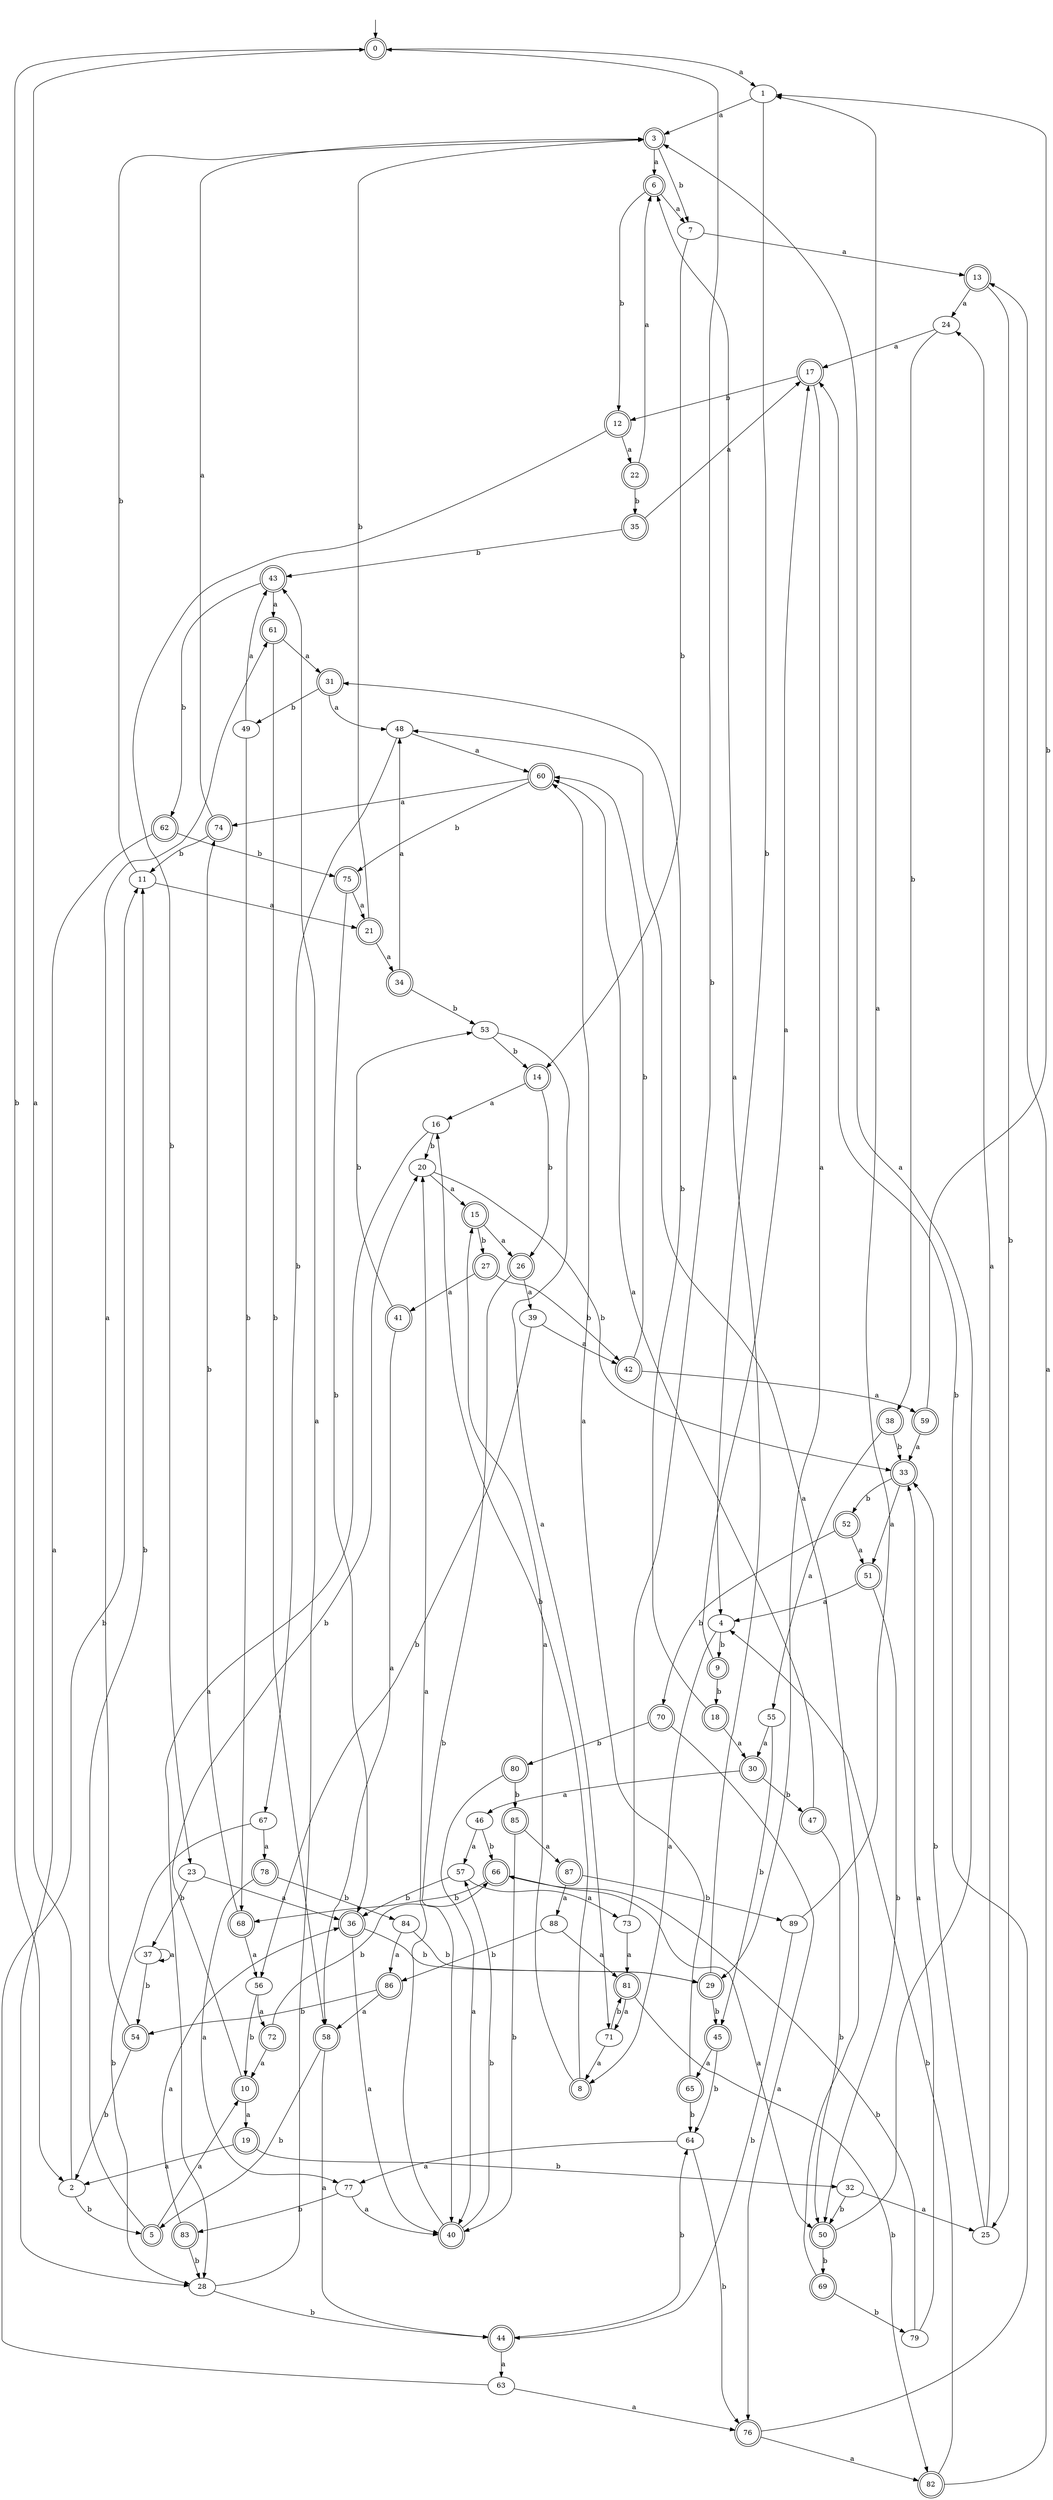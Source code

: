 digraph RandomDFA {
  __start0 [label="", shape=none];
  __start0 -> 0 [label=""];
  0 [shape=circle] [shape=doublecircle]
  0 -> 1 [label="a"]
  0 -> 2 [label="b"]
  1
  1 -> 3 [label="a"]
  1 -> 4 [label="b"]
  2
  2 -> 0 [label="a"]
  2 -> 5 [label="b"]
  3 [shape=doublecircle]
  3 -> 6 [label="a"]
  3 -> 7 [label="b"]
  4
  4 -> 8 [label="a"]
  4 -> 9 [label="b"]
  5 [shape=doublecircle]
  5 -> 10 [label="a"]
  5 -> 11 [label="b"]
  6 [shape=doublecircle]
  6 -> 7 [label="a"]
  6 -> 12 [label="b"]
  7
  7 -> 13 [label="a"]
  7 -> 14 [label="b"]
  8 [shape=doublecircle]
  8 -> 15 [label="a"]
  8 -> 16 [label="b"]
  9 [shape=doublecircle]
  9 -> 17 [label="a"]
  9 -> 18 [label="b"]
  10 [shape=doublecircle]
  10 -> 19 [label="a"]
  10 -> 20 [label="b"]
  11
  11 -> 21 [label="a"]
  11 -> 3 [label="b"]
  12 [shape=doublecircle]
  12 -> 22 [label="a"]
  12 -> 23 [label="b"]
  13 [shape=doublecircle]
  13 -> 24 [label="a"]
  13 -> 25 [label="b"]
  14 [shape=doublecircle]
  14 -> 16 [label="a"]
  14 -> 26 [label="b"]
  15 [shape=doublecircle]
  15 -> 26 [label="a"]
  15 -> 27 [label="b"]
  16
  16 -> 28 [label="a"]
  16 -> 20 [label="b"]
  17 [shape=doublecircle]
  17 -> 29 [label="a"]
  17 -> 12 [label="b"]
  18 [shape=doublecircle]
  18 -> 30 [label="a"]
  18 -> 31 [label="b"]
  19 [shape=doublecircle]
  19 -> 2 [label="a"]
  19 -> 32 [label="b"]
  20
  20 -> 15 [label="a"]
  20 -> 33 [label="b"]
  21 [shape=doublecircle]
  21 -> 34 [label="a"]
  21 -> 3 [label="b"]
  22 [shape=doublecircle]
  22 -> 6 [label="a"]
  22 -> 35 [label="b"]
  23
  23 -> 36 [label="a"]
  23 -> 37 [label="b"]
  24
  24 -> 17 [label="a"]
  24 -> 38 [label="b"]
  25
  25 -> 24 [label="a"]
  25 -> 33 [label="b"]
  26 [shape=doublecircle]
  26 -> 39 [label="a"]
  26 -> 40 [label="b"]
  27 [shape=doublecircle]
  27 -> 41 [label="a"]
  27 -> 42 [label="b"]
  28
  28 -> 43 [label="a"]
  28 -> 44 [label="b"]
  29 [shape=doublecircle]
  29 -> 6 [label="a"]
  29 -> 45 [label="b"]
  30 [shape=doublecircle]
  30 -> 46 [label="a"]
  30 -> 47 [label="b"]
  31 [shape=doublecircle]
  31 -> 48 [label="a"]
  31 -> 49 [label="b"]
  32
  32 -> 25 [label="a"]
  32 -> 50 [label="b"]
  33 [shape=doublecircle]
  33 -> 51 [label="a"]
  33 -> 52 [label="b"]
  34 [shape=doublecircle]
  34 -> 48 [label="a"]
  34 -> 53 [label="b"]
  35 [shape=doublecircle]
  35 -> 17 [label="a"]
  35 -> 43 [label="b"]
  36 [shape=doublecircle]
  36 -> 40 [label="a"]
  36 -> 29 [label="b"]
  37
  37 -> 37 [label="a"]
  37 -> 54 [label="b"]
  38 [shape=doublecircle]
  38 -> 55 [label="a"]
  38 -> 33 [label="b"]
  39
  39 -> 42 [label="a"]
  39 -> 56 [label="b"]
  40 [shape=doublecircle]
  40 -> 20 [label="a"]
  40 -> 57 [label="b"]
  41 [shape=doublecircle]
  41 -> 58 [label="a"]
  41 -> 53 [label="b"]
  42 [shape=doublecircle]
  42 -> 59 [label="a"]
  42 -> 60 [label="b"]
  43 [shape=doublecircle]
  43 -> 61 [label="a"]
  43 -> 62 [label="b"]
  44 [shape=doublecircle]
  44 -> 63 [label="a"]
  44 -> 64 [label="b"]
  45 [shape=doublecircle]
  45 -> 65 [label="a"]
  45 -> 64 [label="b"]
  46
  46 -> 57 [label="a"]
  46 -> 66 [label="b"]
  47 [shape=doublecircle]
  47 -> 60 [label="a"]
  47 -> 50 [label="b"]
  48
  48 -> 60 [label="a"]
  48 -> 67 [label="b"]
  49
  49 -> 43 [label="a"]
  49 -> 68 [label="b"]
  50 [shape=doublecircle]
  50 -> 3 [label="a"]
  50 -> 69 [label="b"]
  51 [shape=doublecircle]
  51 -> 4 [label="a"]
  51 -> 50 [label="b"]
  52 [shape=doublecircle]
  52 -> 51 [label="a"]
  52 -> 70 [label="b"]
  53
  53 -> 71 [label="a"]
  53 -> 14 [label="b"]
  54 [shape=doublecircle]
  54 -> 61 [label="a"]
  54 -> 2 [label="b"]
  55
  55 -> 30 [label="a"]
  55 -> 45 [label="b"]
  56
  56 -> 72 [label="a"]
  56 -> 10 [label="b"]
  57
  57 -> 73 [label="a"]
  57 -> 36 [label="b"]
  58 [shape=doublecircle]
  58 -> 44 [label="a"]
  58 -> 5 [label="b"]
  59 [shape=doublecircle]
  59 -> 33 [label="a"]
  59 -> 1 [label="b"]
  60 [shape=doublecircle]
  60 -> 74 [label="a"]
  60 -> 75 [label="b"]
  61 [shape=doublecircle]
  61 -> 31 [label="a"]
  61 -> 58 [label="b"]
  62 [shape=doublecircle]
  62 -> 28 [label="a"]
  62 -> 75 [label="b"]
  63
  63 -> 76 [label="a"]
  63 -> 11 [label="b"]
  64
  64 -> 77 [label="a"]
  64 -> 76 [label="b"]
  65 [shape=doublecircle]
  65 -> 60 [label="a"]
  65 -> 64 [label="b"]
  66 [shape=doublecircle]
  66 -> 50 [label="a"]
  66 -> 68 [label="b"]
  67
  67 -> 78 [label="a"]
  67 -> 28 [label="b"]
  68 [shape=doublecircle]
  68 -> 56 [label="a"]
  68 -> 74 [label="b"]
  69 [shape=doublecircle]
  69 -> 48 [label="a"]
  69 -> 79 [label="b"]
  70 [shape=doublecircle]
  70 -> 76 [label="a"]
  70 -> 80 [label="b"]
  71
  71 -> 8 [label="a"]
  71 -> 81 [label="b"]
  72 [shape=doublecircle]
  72 -> 10 [label="a"]
  72 -> 66 [label="b"]
  73
  73 -> 81 [label="a"]
  73 -> 0 [label="b"]
  74 [shape=doublecircle]
  74 -> 3 [label="a"]
  74 -> 11 [label="b"]
  75 [shape=doublecircle]
  75 -> 21 [label="a"]
  75 -> 36 [label="b"]
  76 [shape=doublecircle]
  76 -> 82 [label="a"]
  76 -> 17 [label="b"]
  77
  77 -> 40 [label="a"]
  77 -> 83 [label="b"]
  78 [shape=doublecircle]
  78 -> 77 [label="a"]
  78 -> 84 [label="b"]
  79
  79 -> 33 [label="a"]
  79 -> 66 [label="b"]
  80 [shape=doublecircle]
  80 -> 40 [label="a"]
  80 -> 85 [label="b"]
  81 [shape=doublecircle]
  81 -> 71 [label="a"]
  81 -> 82 [label="b"]
  82 [shape=doublecircle]
  82 -> 13 [label="a"]
  82 -> 4 [label="b"]
  83 [shape=doublecircle]
  83 -> 36 [label="a"]
  83 -> 28 [label="b"]
  84
  84 -> 86 [label="a"]
  84 -> 29 [label="b"]
  85 [shape=doublecircle]
  85 -> 87 [label="a"]
  85 -> 40 [label="b"]
  86 [shape=doublecircle]
  86 -> 58 [label="a"]
  86 -> 54 [label="b"]
  87 [shape=doublecircle]
  87 -> 88 [label="a"]
  87 -> 89 [label="b"]
  88
  88 -> 81 [label="a"]
  88 -> 86 [label="b"]
  89
  89 -> 1 [label="a"]
  89 -> 44 [label="b"]
}
